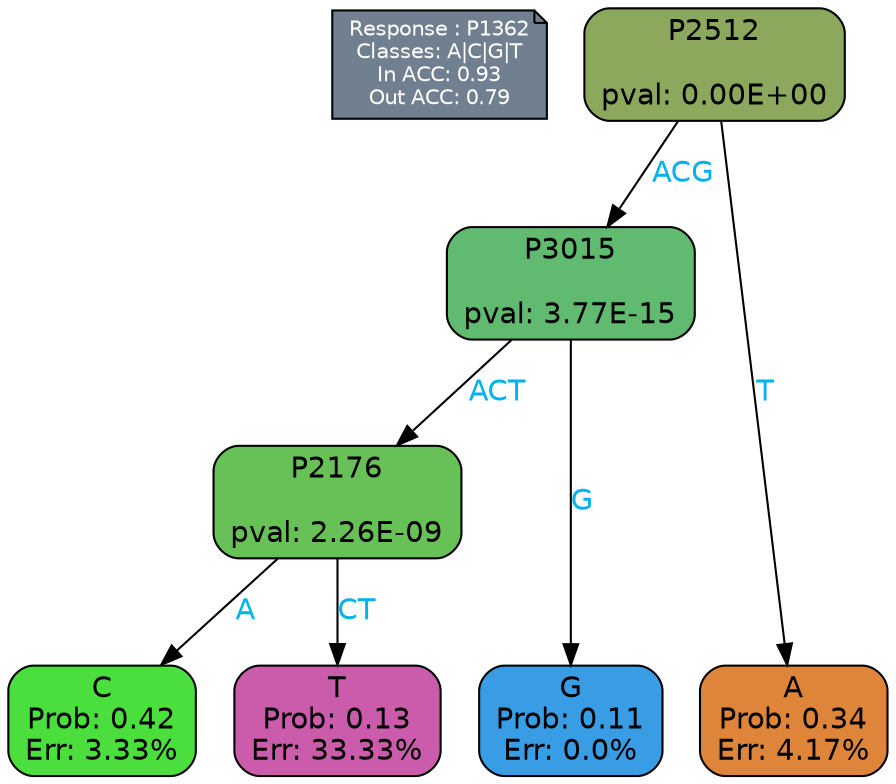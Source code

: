 digraph Tree {
node [shape=box, style="filled, rounded", color="black", fontname=helvetica] ;
graph [ranksep=equally, splines=polylines, bgcolor=transparent, dpi=600] ;
edge [fontname=helvetica] ;
LEGEND [label="Response : P1362
Classes: A|C|G|T
In ACC: 0.93
Out ACC: 0.79
",shape=note,align=left,style=filled,fillcolor="slategray",fontcolor="white",fontsize=10];1 [label="P2512

pval: 0.00E+00", fillcolor="#8ba85d"] ;
2 [label="P3015

pval: 3.77E-15", fillcolor="#60ba6f"] ;
3 [label="P2176

pval: 2.26E-09", fillcolor="#68c157"] ;
4 [label="C
Prob: 0.42
Err: 3.33%", fillcolor="#4bdf3e"] ;
5 [label="T
Prob: 0.13
Err: 33.33%", fillcolor="#ca5cab"] ;
6 [label="G
Prob: 0.11
Err: 0.0%", fillcolor="#399de5"] ;
7 [label="A
Prob: 0.34
Err: 4.17%", fillcolor="#de8539"] ;
1 -> 2 [label="ACG",fontcolor=deepskyblue2] ;
1 -> 7 [label="T",fontcolor=deepskyblue2] ;
2 -> 3 [label="ACT",fontcolor=deepskyblue2] ;
2 -> 6 [label="G",fontcolor=deepskyblue2] ;
3 -> 4 [label="A",fontcolor=deepskyblue2] ;
3 -> 5 [label="CT",fontcolor=deepskyblue2] ;
{rank = same; 4;5;6;7;}{rank = same; LEGEND;1;}}